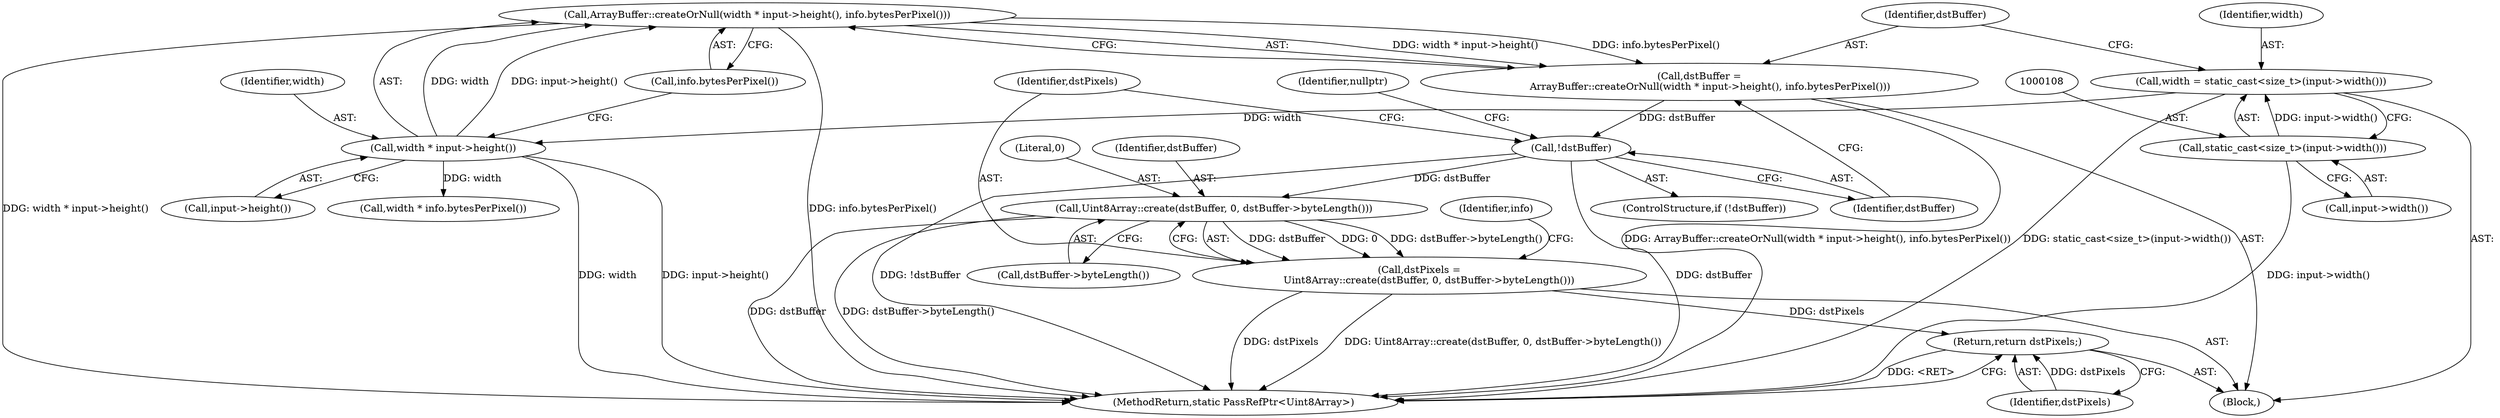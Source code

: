 digraph "1_Chrome_d59a4441697f6253e7dc3f7ae5caad6e5fd2c778_0@API" {
"1000113" [label="(Call,ArrayBuffer::createOrNull(width * input->height(), info.bytesPerPixel()))"];
"1000114" [label="(Call,width * input->height())"];
"1000105" [label="(Call,width = static_cast<size_t>(input->width()))"];
"1000107" [label="(Call,static_cast<size_t>(input->width()))"];
"1000111" [label="(Call,dstBuffer =\n       ArrayBuffer::createOrNull(width * input->height(), info.bytesPerPixel()))"];
"1000119" [label="(Call,!dstBuffer)"];
"1000126" [label="(Call,Uint8Array::create(dstBuffer, 0, dstBuffer->byteLength()))"];
"1000124" [label="(Call,dstPixels =\n      Uint8Array::create(dstBuffer, 0, dstBuffer->byteLength()))"];
"1000138" [label="(Return,return dstPixels;)"];
"1000116" [label="(Call,input->height())"];
"1000133" [label="(Call,width * info.bytesPerPixel())"];
"1000124" [label="(Call,dstPixels =\n      Uint8Array::create(dstBuffer, 0, dstBuffer->byteLength()))"];
"1000114" [label="(Call,width * input->height())"];
"1000128" [label="(Literal,0)"];
"1000118" [label="(ControlStructure,if (!dstBuffer))"];
"1000125" [label="(Identifier,dstPixels)"];
"1000115" [label="(Identifier,width)"];
"1000119" [label="(Call,!dstBuffer)"];
"1000140" [label="(MethodReturn,static PassRefPtr<Uint8Array>)"];
"1000120" [label="(Identifier,dstBuffer)"];
"1000105" [label="(Call,width = static_cast<size_t>(input->width()))"];
"1000129" [label="(Call,dstBuffer->byteLength())"];
"1000138" [label="(Return,return dstPixels;)"];
"1000127" [label="(Identifier,dstBuffer)"];
"1000126" [label="(Call,Uint8Array::create(dstBuffer, 0, dstBuffer->byteLength()))"];
"1000117" [label="(Call,info.bytesPerPixel())"];
"1000107" [label="(Call,static_cast<size_t>(input->width()))"];
"1000103" [label="(Block,)"];
"1000106" [label="(Identifier,width)"];
"1000112" [label="(Identifier,dstBuffer)"];
"1000111" [label="(Call,dstBuffer =\n       ArrayBuffer::createOrNull(width * input->height(), info.bytesPerPixel()))"];
"1000139" [label="(Identifier,dstPixels)"];
"1000113" [label="(Call,ArrayBuffer::createOrNull(width * input->height(), info.bytesPerPixel()))"];
"1000109" [label="(Call,input->width())"];
"1000122" [label="(Identifier,nullptr)"];
"1000131" [label="(Identifier,info)"];
"1000113" -> "1000111"  [label="AST: "];
"1000113" -> "1000117"  [label="CFG: "];
"1000114" -> "1000113"  [label="AST: "];
"1000117" -> "1000113"  [label="AST: "];
"1000111" -> "1000113"  [label="CFG: "];
"1000113" -> "1000140"  [label="DDG: info.bytesPerPixel()"];
"1000113" -> "1000140"  [label="DDG: width * input->height()"];
"1000113" -> "1000111"  [label="DDG: width * input->height()"];
"1000113" -> "1000111"  [label="DDG: info.bytesPerPixel()"];
"1000114" -> "1000113"  [label="DDG: width"];
"1000114" -> "1000113"  [label="DDG: input->height()"];
"1000114" -> "1000116"  [label="CFG: "];
"1000115" -> "1000114"  [label="AST: "];
"1000116" -> "1000114"  [label="AST: "];
"1000117" -> "1000114"  [label="CFG: "];
"1000114" -> "1000140"  [label="DDG: width"];
"1000114" -> "1000140"  [label="DDG: input->height()"];
"1000105" -> "1000114"  [label="DDG: width"];
"1000114" -> "1000133"  [label="DDG: width"];
"1000105" -> "1000103"  [label="AST: "];
"1000105" -> "1000107"  [label="CFG: "];
"1000106" -> "1000105"  [label="AST: "];
"1000107" -> "1000105"  [label="AST: "];
"1000112" -> "1000105"  [label="CFG: "];
"1000105" -> "1000140"  [label="DDG: static_cast<size_t>(input->width())"];
"1000107" -> "1000105"  [label="DDG: input->width()"];
"1000107" -> "1000109"  [label="CFG: "];
"1000108" -> "1000107"  [label="AST: "];
"1000109" -> "1000107"  [label="AST: "];
"1000107" -> "1000140"  [label="DDG: input->width()"];
"1000111" -> "1000103"  [label="AST: "];
"1000112" -> "1000111"  [label="AST: "];
"1000120" -> "1000111"  [label="CFG: "];
"1000111" -> "1000140"  [label="DDG: ArrayBuffer::createOrNull(width * input->height(), info.bytesPerPixel())"];
"1000111" -> "1000119"  [label="DDG: dstBuffer"];
"1000119" -> "1000118"  [label="AST: "];
"1000119" -> "1000120"  [label="CFG: "];
"1000120" -> "1000119"  [label="AST: "];
"1000122" -> "1000119"  [label="CFG: "];
"1000125" -> "1000119"  [label="CFG: "];
"1000119" -> "1000140"  [label="DDG: !dstBuffer"];
"1000119" -> "1000140"  [label="DDG: dstBuffer"];
"1000119" -> "1000126"  [label="DDG: dstBuffer"];
"1000126" -> "1000124"  [label="AST: "];
"1000126" -> "1000129"  [label="CFG: "];
"1000127" -> "1000126"  [label="AST: "];
"1000128" -> "1000126"  [label="AST: "];
"1000129" -> "1000126"  [label="AST: "];
"1000124" -> "1000126"  [label="CFG: "];
"1000126" -> "1000140"  [label="DDG: dstBuffer"];
"1000126" -> "1000140"  [label="DDG: dstBuffer->byteLength()"];
"1000126" -> "1000124"  [label="DDG: dstBuffer"];
"1000126" -> "1000124"  [label="DDG: 0"];
"1000126" -> "1000124"  [label="DDG: dstBuffer->byteLength()"];
"1000124" -> "1000103"  [label="AST: "];
"1000125" -> "1000124"  [label="AST: "];
"1000131" -> "1000124"  [label="CFG: "];
"1000124" -> "1000140"  [label="DDG: dstPixels"];
"1000124" -> "1000140"  [label="DDG: Uint8Array::create(dstBuffer, 0, dstBuffer->byteLength())"];
"1000124" -> "1000138"  [label="DDG: dstPixels"];
"1000138" -> "1000103"  [label="AST: "];
"1000138" -> "1000139"  [label="CFG: "];
"1000139" -> "1000138"  [label="AST: "];
"1000140" -> "1000138"  [label="CFG: "];
"1000138" -> "1000140"  [label="DDG: <RET>"];
"1000139" -> "1000138"  [label="DDG: dstPixels"];
}
